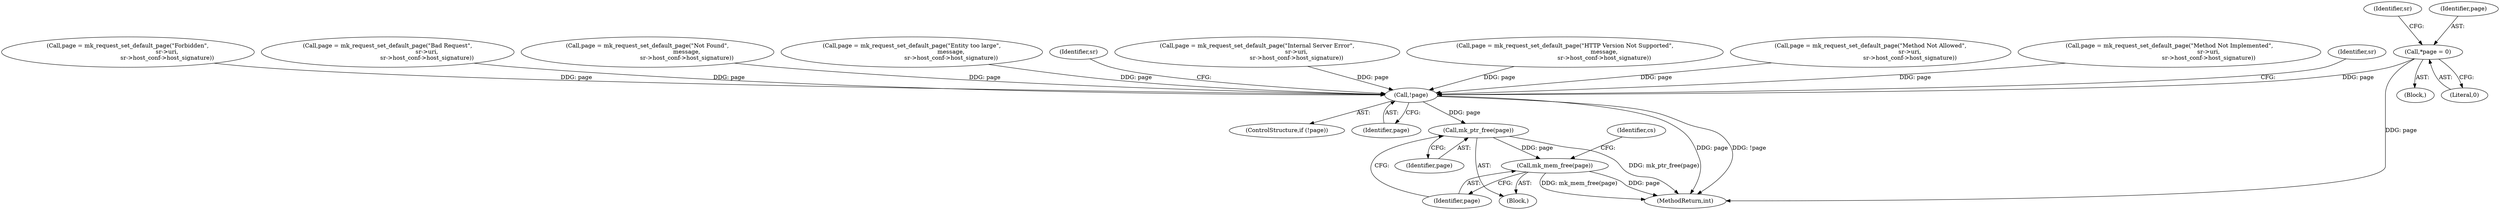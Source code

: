 digraph "0_monkey_b2d0e6f92310bb14a15aa2f8e96e1fb5379776dd@pointer" {
"1000114" [label="(Call,*page = 0)"];
"1000411" [label="(Call,!page)"];
"1000456" [label="(Call,mk_ptr_free(page))"];
"1000458" [label="(Call,mk_mem_free(page))"];
"1000327" [label="(Call,page = mk_request_set_default_page(\"Method Not Implemented\",\n                                           sr->uri,\n                                           sr->host_conf->host_signature))"];
"1000439" [label="(Block,)"];
"1000121" [label="(Identifier,sr)"];
"1000467" [label="(MethodReturn,int)"];
"1000427" [label="(Identifier,sr)"];
"1000462" [label="(Identifier,cs)"];
"1000246" [label="(Call,page = mk_request_set_default_page(\"Forbidden\",\n                                           sr->uri,\n                                           sr->host_conf->host_signature))"];
"1000411" [label="(Call,!page)"];
"1000232" [label="(Call,page = mk_request_set_default_page(\"Bad Request\",\n                                           sr->uri,\n                                           sr->host_conf->host_signature))"];
"1000270" [label="(Call,page = mk_request_set_default_page(\"Not Found\",\n                                           message,\n                                           sr->host_conf->host_signature))"];
"1000458" [label="(Call,mk_mem_free(page))"];
"1000109" [label="(Block,)"];
"1000295" [label="(Call,page = mk_request_set_default_page(\"Entity too large\",\n                                           message,\n                                           sr->host_conf->host_signature))"];
"1000418" [label="(Identifier,sr)"];
"1000457" [label="(Identifier,page)"];
"1000410" [label="(ControlStructure,if (!page))"];
"1000341" [label="(Call,page = mk_request_set_default_page(\"Internal Server Error\",\n                                           sr->uri,\n                                           sr->host_conf->host_signature))"];
"1000116" [label="(Literal,0)"];
"1000115" [label="(Identifier,page)"];
"1000358" [label="(Call,page = mk_request_set_default_page(\"HTTP Version Not Supported\",\n                                           message,\n                                           sr->host_conf->host_signature))"];
"1000114" [label="(Call,*page = 0)"];
"1000412" [label="(Identifier,page)"];
"1000459" [label="(Identifier,page)"];
"1000310" [label="(Call,page = mk_request_set_default_page(\"Method Not Allowed\",\n                                           sr->uri,\n                                           sr->host_conf->host_signature))"];
"1000456" [label="(Call,mk_ptr_free(page))"];
"1000114" -> "1000109"  [label="AST: "];
"1000114" -> "1000116"  [label="CFG: "];
"1000115" -> "1000114"  [label="AST: "];
"1000116" -> "1000114"  [label="AST: "];
"1000121" -> "1000114"  [label="CFG: "];
"1000114" -> "1000467"  [label="DDG: page"];
"1000114" -> "1000411"  [label="DDG: page"];
"1000411" -> "1000410"  [label="AST: "];
"1000411" -> "1000412"  [label="CFG: "];
"1000412" -> "1000411"  [label="AST: "];
"1000418" -> "1000411"  [label="CFG: "];
"1000427" -> "1000411"  [label="CFG: "];
"1000411" -> "1000467"  [label="DDG: page"];
"1000411" -> "1000467"  [label="DDG: !page"];
"1000232" -> "1000411"  [label="DDG: page"];
"1000295" -> "1000411"  [label="DDG: page"];
"1000310" -> "1000411"  [label="DDG: page"];
"1000327" -> "1000411"  [label="DDG: page"];
"1000341" -> "1000411"  [label="DDG: page"];
"1000270" -> "1000411"  [label="DDG: page"];
"1000246" -> "1000411"  [label="DDG: page"];
"1000358" -> "1000411"  [label="DDG: page"];
"1000411" -> "1000456"  [label="DDG: page"];
"1000456" -> "1000439"  [label="AST: "];
"1000456" -> "1000457"  [label="CFG: "];
"1000457" -> "1000456"  [label="AST: "];
"1000459" -> "1000456"  [label="CFG: "];
"1000456" -> "1000467"  [label="DDG: mk_ptr_free(page)"];
"1000456" -> "1000458"  [label="DDG: page"];
"1000458" -> "1000439"  [label="AST: "];
"1000458" -> "1000459"  [label="CFG: "];
"1000459" -> "1000458"  [label="AST: "];
"1000462" -> "1000458"  [label="CFG: "];
"1000458" -> "1000467"  [label="DDG: page"];
"1000458" -> "1000467"  [label="DDG: mk_mem_free(page)"];
}

